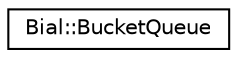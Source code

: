 digraph "Graphical Class Hierarchy"
{
  edge [fontname="Helvetica",fontsize="10",labelfontname="Helvetica",labelfontsize="10"];
  node [fontname="Helvetica",fontsize="10",shape=record];
  rankdir="LR";
  Node1 [label="Bial::BucketQueue",height=0.2,width=0.4,color="black", fillcolor="white", style="filled",URL="$class_bial_1_1_bucket_queue.html",tooltip="Standard bucket queue class, that may work with both integer or real values. "];
}
